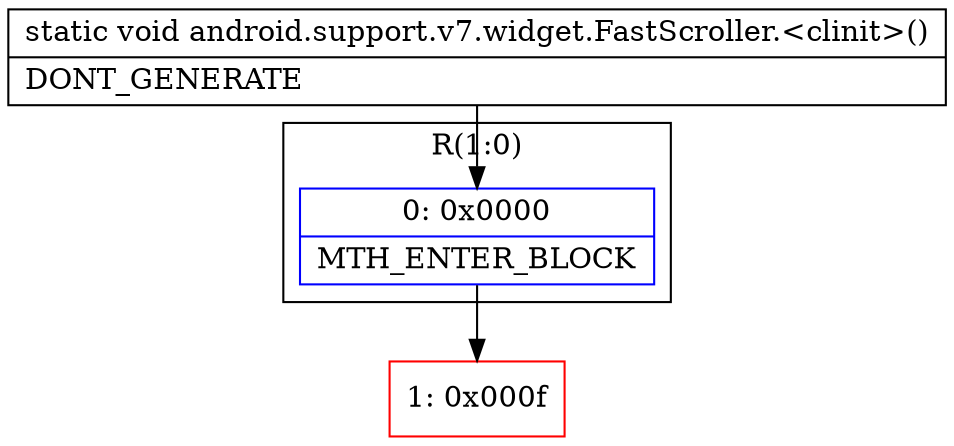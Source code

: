 digraph "CFG forandroid.support.v7.widget.FastScroller.\<clinit\>()V" {
subgraph cluster_Region_1721639718 {
label = "R(1:0)";
node [shape=record,color=blue];
Node_0 [shape=record,label="{0\:\ 0x0000|MTH_ENTER_BLOCK\l}"];
}
Node_1 [shape=record,color=red,label="{1\:\ 0x000f}"];
MethodNode[shape=record,label="{static void android.support.v7.widget.FastScroller.\<clinit\>()  | DONT_GENERATE\l}"];
MethodNode -> Node_0;
Node_0 -> Node_1;
}

